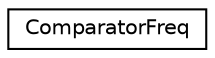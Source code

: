 digraph G
{
  edge [fontname="Helvetica",fontsize="10",labelfontname="Helvetica",labelfontsize="10"];
  node [fontname="Helvetica",fontsize="10",shape=record];
  rankdir="LR";
  Node1 [label="ComparatorFreq",height=0.2,width=0.4,color="black", fillcolor="white", style="filled",URL="$dd/d7d/classComparatorFreq.html"];
}
